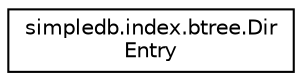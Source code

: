 digraph "Graphical Class Hierarchy"
{
  edge [fontname="Helvetica",fontsize="10",labelfontname="Helvetica",labelfontsize="10"];
  node [fontname="Helvetica",fontsize="10",shape=record];
  rankdir="LR";
  Node0 [label="simpledb.index.btree.Dir\lEntry",height=0.2,width=0.4,color="black", fillcolor="white", style="filled",URL="$classsimpledb_1_1index_1_1btree_1_1DirEntry.html"];
}
